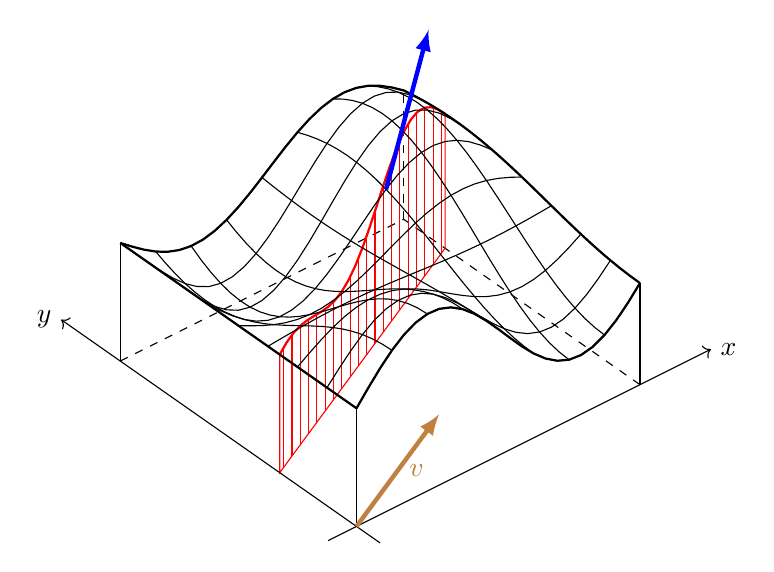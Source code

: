 \begin{tikzpicture}[scale=1.5,x={(1.2cm,0.6cm)},y={(-1cm,0.7cm)},z={(0cm,0.5cm)}]

    \draw (0,0,0) --+ (0,0,2);
    \draw (0,2,0) --+ (0,0,2);
    \draw (2,0,0) --+ (0,0,1.72);
    \draw[dashed] (2,2,0) --+ (0,0,2.18);
    \draw[dashed] (2,0,0) --+ (0,2,0);
    \draw[dashed] (0,2,0) --+ (2,0,0);  

    \filldraw[color=red,pattern=vertical lines,pattern color=red] (0,0.65,0) -- plot[domain=0:2] (\x,0.65+0.5*\x,{2+sin(3*\x r)*cos(2*(0.65+0.5*\x) r))}) -- (2,1.65,0) -- cycle; 
       
\draw[domain=0:2,thick,red] plot (\x,0.65+0.5*\x,{2+sin(3*\x r)*cos(2*(0.65+0.5*\x) r))}); 

    
\foreach \k in {0,0.25,...,2}{    
    \draw[domain=0:2] plot (\k,\x,{2+sin(3*\k r)*cos(2*\x r))});    
   };    

\foreach \k in {0,0.25,...,2}{    
    \draw[domain=0:2] plot (\x,\k,{2+sin(3*\x r)*cos(2*\k r))});    
   };    
  	
    \draw[domain=0:2,thick] plot (\x,0,{2+sin(3*\x r)*cos(2*0 r))}); 
    \draw[domain=0:2,thick] plot (\x,2,{2+sin(3*\x r)*cos(2*2 r))}); 
    \draw[domain=0:2,thick] plot (0,\x,{2+sin(3*0 r)*cos(2*\x r))}); 
    \draw[domain=0:2,thick] plot (2,\x,{2+sin(3*2 r)*cos(2*\x r))});
   
    
    \draw[->] (-0.2,0,0) -- (2.5,0,0) node[right] {$x$};
	\draw[->] (0,-0.2,0) -- (0,2.5,0) node[left] {$y$};

% 	\draw (0,0,0) --+ (0,-0.1,0) node[below right] {$\alpha$};
% 	\draw (2,0,0) --+ (0,-0.1,0) node[below right] {$\beta$};
% 	\draw (0,0,0) --+ (-0.1,0,0) node[below left] {$a$};
% 	\draw (0,2,0) --+ (-0.1,0,0) node[below left] {$b$};	
    

    \def\x{1.25}
    \def\k{1.25}
    \draw[->,>=latex,ultra thick,blue] (\x,\k,{2+sin(3*\x r)*cos(2*\k r))})--++(0.8,0.6,0.9);


    \draw[->,>=latex,ultra thick,brown] (0,0,0)--++(1,0.5,0) node[midway,right]{$v$};
   
\end{tikzpicture}
